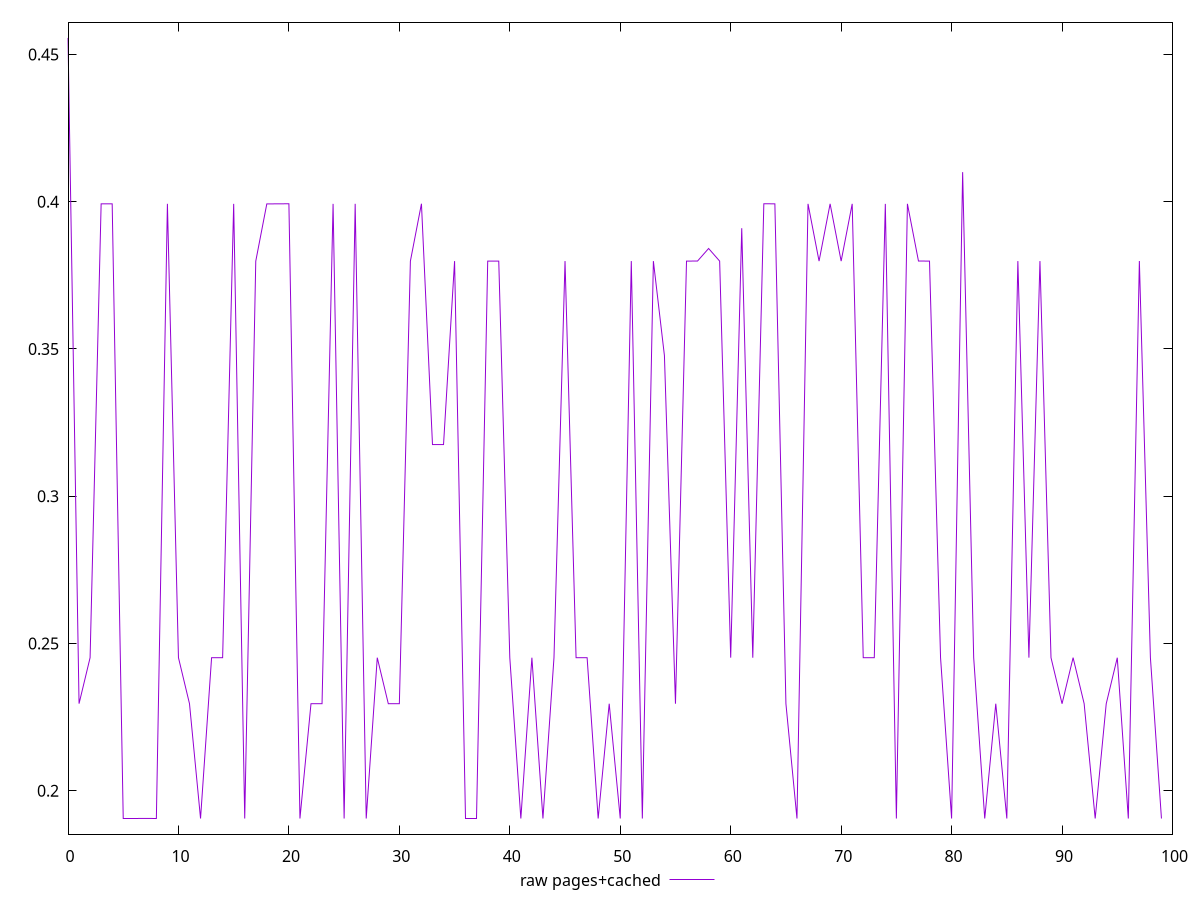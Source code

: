 $_rawPagesCached <<EOF
0.45559544520907935
0.22959124077690982
0.24520057487487798
0.39926234499613433
0.3992710255516899
0.19060073153177898
0.19060366121927896
0.19062644767761236
0.19060366121927896
0.3992652746836344
0.2452139212290447
0.2295603162977431
0.1906039867401123
0.2451891816457113
0.24519731966654462
0.39926234499613433
0.19059801885816788
0.3798183212280273
0.3992509517669677
0.39925713666280105
0.3992932694753009
0.19059801885816788
0.2295640055338542
0.2295659586588542
0.3992633215586344
0.19059801885816788
0.3992685298919677
0.19060073153177898
0.24519438997904464
0.2295603162977431
0.22957019042968752
0.37982450612386065
0.39929934586418986
0.317540163675944
0.3175345213148329
0.37983069101969397
0.19059552319844564
0.19059552319844564
0.37982450612386065
0.37982700178358286
0.2451891816457113
0.19060073153177898
0.24519536654154464
0.19060691642761232
0.2451891816457113
0.379832644144694
0.24519731966654462
0.24518918164571132
0.19060366121927896
0.2295630289713542
0.19059801885816788
0.37982971445719393
0.19060366121927896
0.37982450612386065
0.3477291692097982
0.22955782063802085
0.3798183212280273
0.37985792626274945
0.384110164006551
0.37982450612386065
0.2452003578609891
0.3909931801689995
0.2451891816457113
0.39929923735724543
0.39926234499613433
0.2295603162977431
0.19059552319844564
0.39925963232252326
0.37982700178358286
0.39925713666280105
0.3798183212280273
0.3992633215586344
0.24518299674987798
0.2451891816457113
0.39925713666280105
0.19060073153177898
0.3992684213850233
0.37985543060302723
0.37982450612386065
0.24519536654154464
0.19059454663594563
0.41002783457438147
0.24519438997904464
0.19060366121927896
0.2295630289713542
0.19059552319844564
0.37982700178358286
0.24519731966654462
0.37982450612386065
0.24519959831237798
0.2295659586588542
0.24520046636793352
0.22959992133246535
0.19059801885816788
0.2295603162977431
0.24518299674987798
0.19059552319844564
0.37985792626274945
0.24519438997904464
0.19059801885816788
EOF
set key outside below
set terminal pngcairo
set output "report_00005_2020-11-02T22-26-11.212Z/cumulative-layout-shift/pages+cached//raw.png"
set yrange [0.18529452866448295:0.46089546318054203]
plot $_rawPagesCached title "raw pages+cached" with line ,